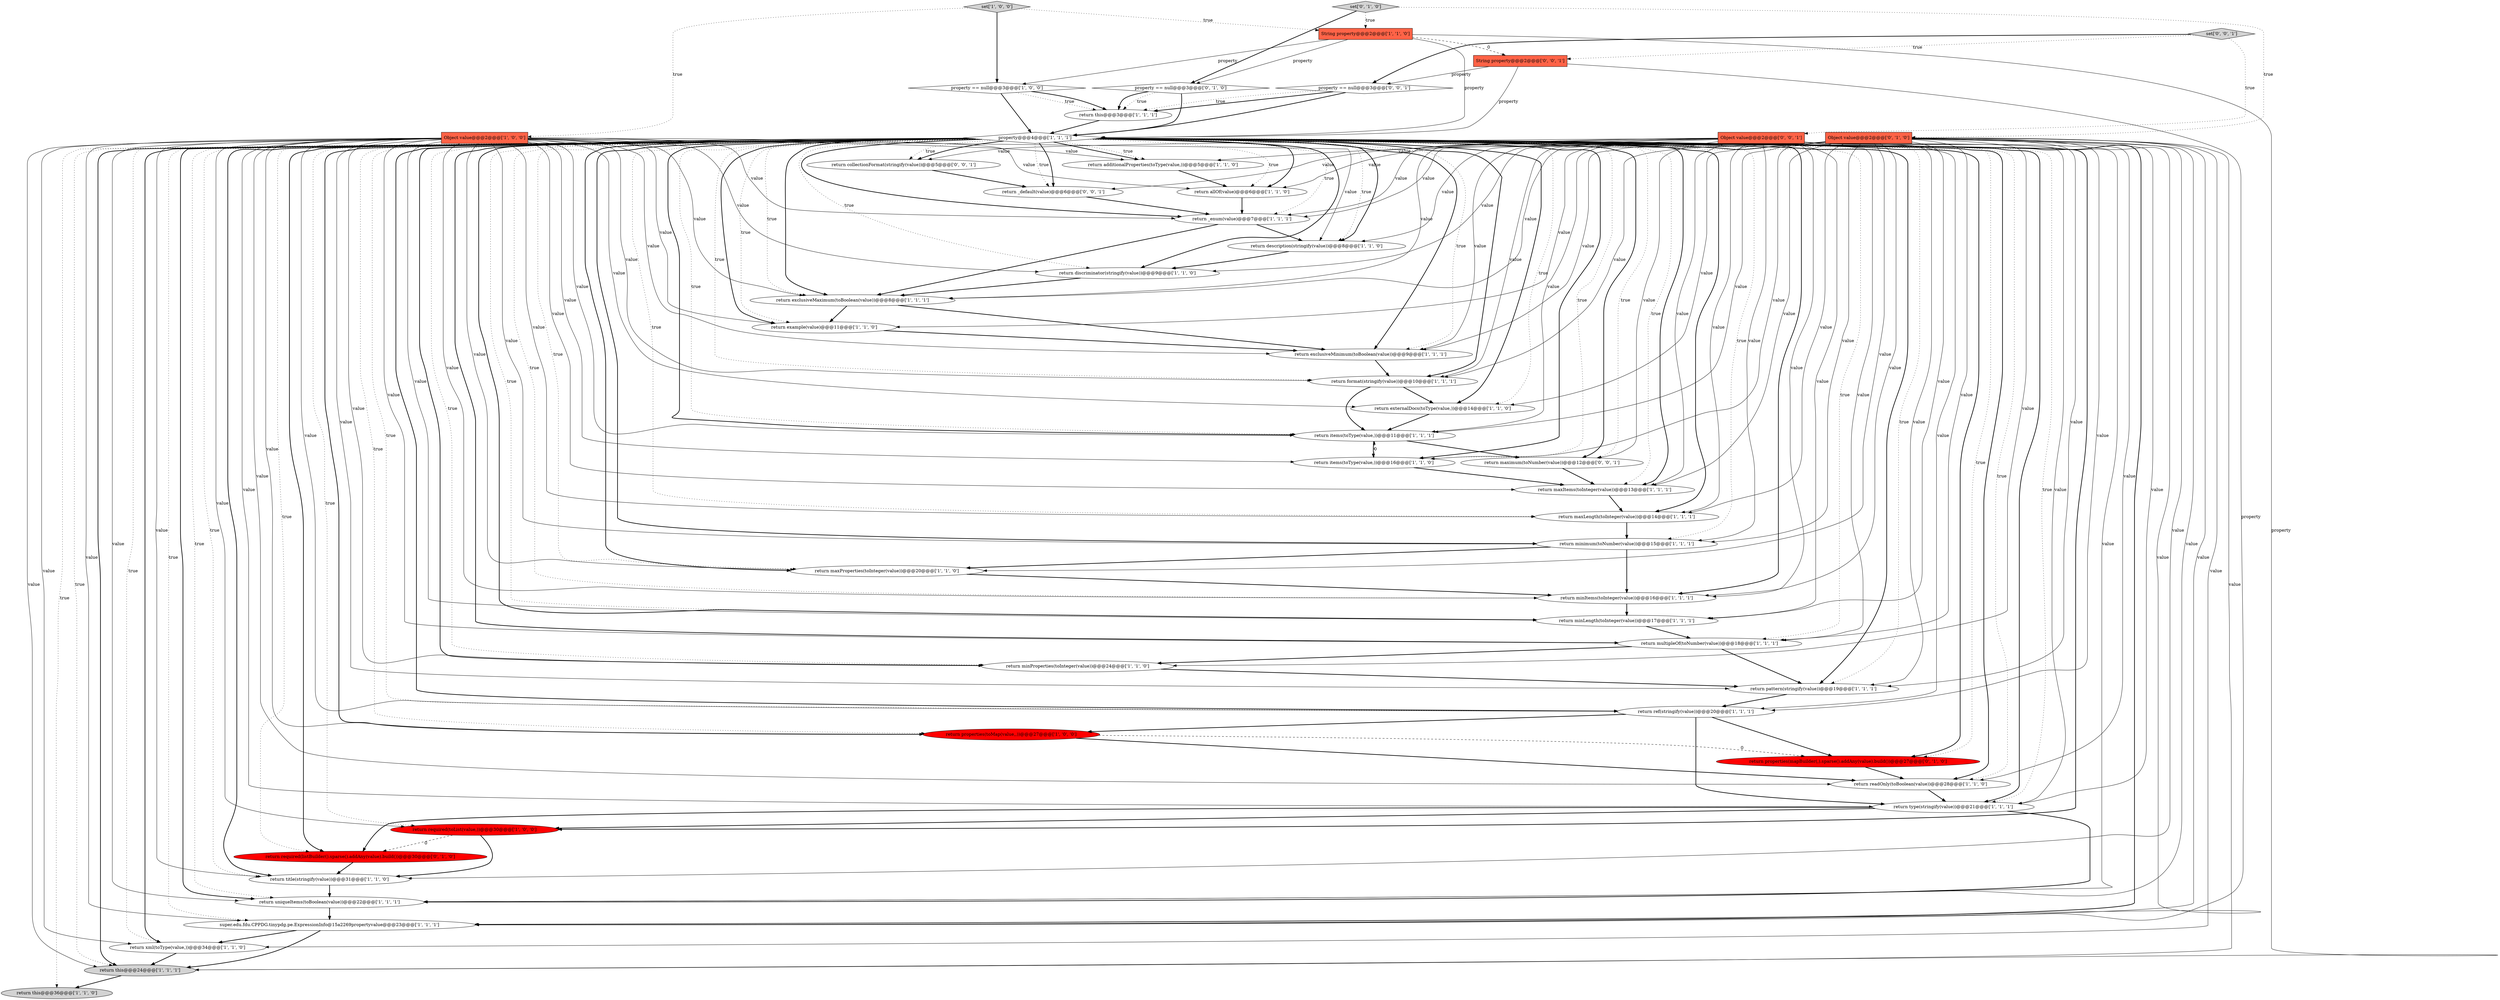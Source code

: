 digraph {
25 [style = filled, label = "return items(toType(value,))@@@11@@@['1', '1', '1']", fillcolor = white, shape = ellipse image = "AAA0AAABBB1BBB"];
14 [style = filled, label = "return this@@@24@@@['1', '1', '1']", fillcolor = lightgray, shape = ellipse image = "AAA0AAABBB1BBB"];
30 [style = filled, label = "return discriminator(stringify(value))@@@9@@@['1', '1', '0']", fillcolor = white, shape = ellipse image = "AAA0AAABBB1BBB"];
42 [style = filled, label = "return required(listBuilder().sparse().addAny(value).build())@@@30@@@['0', '1', '0']", fillcolor = red, shape = ellipse image = "AAA1AAABBB2BBB"];
35 [style = filled, label = "return allOf(value)@@@6@@@['1', '1', '0']", fillcolor = white, shape = ellipse image = "AAA0AAABBB1BBB"];
4 [style = filled, label = "return minLength(toInteger(value))@@@17@@@['1', '1', '1']", fillcolor = white, shape = ellipse image = "AAA0AAABBB1BBB"];
29 [style = filled, label = "return example(value)@@@11@@@['1', '1', '0']", fillcolor = white, shape = ellipse image = "AAA0AAABBB1BBB"];
10 [style = filled, label = "property@@@4@@@['1', '1', '1']", fillcolor = white, shape = diamond image = "AAA0AAABBB1BBB"];
38 [style = filled, label = "set['0', '1', '0']", fillcolor = lightgray, shape = diamond image = "AAA0AAABBB2BBB"];
7 [style = filled, label = "return type(stringify(value))@@@21@@@['1', '1', '1']", fillcolor = white, shape = ellipse image = "AAA0AAABBB1BBB"];
33 [style = filled, label = "return maxItems(toInteger(value))@@@13@@@['1', '1', '1']", fillcolor = white, shape = ellipse image = "AAA0AAABBB1BBB"];
16 [style = filled, label = "return externalDocs(toType(value,))@@@14@@@['1', '1', '0']", fillcolor = white, shape = ellipse image = "AAA0AAABBB1BBB"];
24 [style = filled, label = "return properties(toMap(value,,))@@@27@@@['1', '0', '0']", fillcolor = red, shape = ellipse image = "AAA1AAABBB1BBB"];
31 [style = filled, label = "return exclusiveMaximum(toBoolean(value))@@@8@@@['1', '1', '1']", fillcolor = white, shape = ellipse image = "AAA0AAABBB1BBB"];
8 [style = filled, label = "return description(stringify(value))@@@8@@@['1', '1', '0']", fillcolor = white, shape = ellipse image = "AAA0AAABBB1BBB"];
27 [style = filled, label = "return additionalProperties(toType(value,))@@@5@@@['1', '1', '0']", fillcolor = white, shape = ellipse image = "AAA0AAABBB1BBB"];
28 [style = filled, label = "return items(toType(value,))@@@16@@@['1', '1', '0']", fillcolor = white, shape = ellipse image = "AAA0AAABBB1BBB"];
26 [style = filled, label = "return readOnly(toBoolean(value))@@@28@@@['1', '1', '0']", fillcolor = white, shape = ellipse image = "AAA0AAABBB1BBB"];
32 [style = filled, label = "return minProperties(toInteger(value))@@@24@@@['1', '1', '0']", fillcolor = white, shape = ellipse image = "AAA0AAABBB1BBB"];
34 [style = filled, label = "String property@@@2@@@['1', '1', '0']", fillcolor = tomato, shape = box image = "AAA0AAABBB1BBB"];
1 [style = filled, label = "return maxLength(toInteger(value))@@@14@@@['1', '1', '1']", fillcolor = white, shape = ellipse image = "AAA0AAABBB1BBB"];
5 [style = filled, label = "return maxProperties(toInteger(value))@@@20@@@['1', '1', '0']", fillcolor = white, shape = ellipse image = "AAA0AAABBB1BBB"];
22 [style = filled, label = "return required(toList(value,))@@@30@@@['1', '0', '0']", fillcolor = red, shape = ellipse image = "AAA1AAABBB1BBB"];
11 [style = filled, label = "Object value@@@2@@@['1', '0', '0']", fillcolor = tomato, shape = box image = "AAA0AAABBB1BBB"];
48 [style = filled, label = "Object value@@@2@@@['0', '0', '1']", fillcolor = tomato, shape = box image = "AAA0AAABBB3BBB"];
41 [style = filled, label = "return properties(mapBuilder(,).sparse().addAny(value).build())@@@27@@@['0', '1', '0']", fillcolor = red, shape = ellipse image = "AAA1AAABBB2BBB"];
13 [style = filled, label = "return ref(stringify(value))@@@20@@@['1', '1', '1']", fillcolor = white, shape = ellipse image = "AAA0AAABBB1BBB"];
17 [style = filled, label = "return pattern(stringify(value))@@@19@@@['1', '1', '1']", fillcolor = white, shape = ellipse image = "AAA0AAABBB1BBB"];
36 [style = filled, label = "return exclusiveMinimum(toBoolean(value))@@@9@@@['1', '1', '1']", fillcolor = white, shape = ellipse image = "AAA0AAABBB1BBB"];
44 [style = filled, label = "return maximum(toNumber(value))@@@12@@@['0', '0', '1']", fillcolor = white, shape = ellipse image = "AAA0AAABBB3BBB"];
47 [style = filled, label = "return _default(value)@@@6@@@['0', '0', '1']", fillcolor = white, shape = ellipse image = "AAA0AAABBB3BBB"];
49 [style = filled, label = "String property@@@2@@@['0', '0', '1']", fillcolor = tomato, shape = box image = "AAA0AAABBB3BBB"];
0 [style = filled, label = "return uniqueItems(toBoolean(value))@@@22@@@['1', '1', '1']", fillcolor = white, shape = ellipse image = "AAA0AAABBB1BBB"];
40 [style = filled, label = "property == null@@@3@@@['0', '1', '0']", fillcolor = white, shape = diamond image = "AAA0AAABBB2BBB"];
19 [style = filled, label = "return this@@@3@@@['1', '1', '1']", fillcolor = white, shape = ellipse image = "AAA0AAABBB1BBB"];
23 [style = filled, label = "return xml(toType(value,))@@@34@@@['1', '1', '0']", fillcolor = white, shape = ellipse image = "AAA0AAABBB1BBB"];
39 [style = filled, label = "Object value@@@2@@@['0', '1', '0']", fillcolor = tomato, shape = box image = "AAA0AAABBB2BBB"];
12 [style = filled, label = "property == null@@@3@@@['1', '0', '0']", fillcolor = white, shape = diamond image = "AAA0AAABBB1BBB"];
3 [style = filled, label = "return title(stringify(value))@@@31@@@['1', '1', '0']", fillcolor = white, shape = ellipse image = "AAA0AAABBB1BBB"];
20 [style = filled, label = "return this@@@36@@@['1', '1', '0']", fillcolor = lightgray, shape = ellipse image = "AAA0AAABBB1BBB"];
15 [style = filled, label = "return _enum(value)@@@7@@@['1', '1', '1']", fillcolor = white, shape = ellipse image = "AAA0AAABBB1BBB"];
9 [style = filled, label = "super.edu.fdu.CPPDG.tinypdg.pe.ExpressionInfo@15a2269propertyvalue@@@23@@@['1', '1', '1']", fillcolor = white, shape = ellipse image = "AAA0AAABBB1BBB"];
18 [style = filled, label = "return multipleOf(toNumber(value))@@@18@@@['1', '1', '1']", fillcolor = white, shape = ellipse image = "AAA0AAABBB1BBB"];
37 [style = filled, label = "return format(stringify(value))@@@10@@@['1', '1', '1']", fillcolor = white, shape = ellipse image = "AAA0AAABBB1BBB"];
2 [style = filled, label = "return minimum(toNumber(value))@@@15@@@['1', '1', '1']", fillcolor = white, shape = ellipse image = "AAA0AAABBB1BBB"];
43 [style = filled, label = "set['0', '0', '1']", fillcolor = lightgray, shape = diamond image = "AAA0AAABBB3BBB"];
45 [style = filled, label = "return collectionFormat(stringify(value))@@@5@@@['0', '0', '1']", fillcolor = white, shape = ellipse image = "AAA0AAABBB3BBB"];
21 [style = filled, label = "return minItems(toInteger(value))@@@16@@@['1', '1', '1']", fillcolor = white, shape = ellipse image = "AAA0AAABBB1BBB"];
6 [style = filled, label = "set['1', '0', '0']", fillcolor = lightgray, shape = diamond image = "AAA0AAABBB1BBB"];
46 [style = filled, label = "property == null@@@3@@@['0', '0', '1']", fillcolor = white, shape = diamond image = "AAA0AAABBB3BBB"];
39->1 [style = solid, label="value"];
48->33 [style = solid, label="value"];
8->30 [style = bold, label=""];
10->8 [style = dotted, label="true"];
11->1 [style = solid, label="value"];
10->44 [style = dotted, label="true"];
11->2 [style = solid, label="value"];
38->34 [style = dotted, label="true"];
10->24 [style = bold, label=""];
10->31 [style = dotted, label="true"];
38->39 [style = dotted, label="true"];
34->14 [style = solid, label="property"];
10->3 [style = dotted, label="true"];
10->35 [style = bold, label=""];
10->32 [style = bold, label=""];
10->17 [style = bold, label=""];
10->41 [style = bold, label=""];
48->25 [style = solid, label="value"];
10->30 [style = dotted, label="true"];
10->32 [style = dotted, label="true"];
25->44 [style = bold, label=""];
10->29 [style = dotted, label="true"];
39->23 [style = solid, label="value"];
10->42 [style = dotted, label="true"];
12->10 [style = bold, label=""];
22->42 [style = dashed, label="0"];
10->47 [style = dotted, label="true"];
10->8 [style = bold, label=""];
10->20 [style = dotted, label="true"];
39->25 [style = solid, label="value"];
11->30 [style = solid, label="value"];
39->13 [style = solid, label="value"];
18->32 [style = bold, label=""];
9->14 [style = bold, label=""];
42->3 [style = bold, label=""];
11->4 [style = solid, label="value"];
11->37 [style = solid, label="value"];
48->37 [style = solid, label="value"];
11->21 [style = solid, label="value"];
10->1 [style = dotted, label="true"];
6->11 [style = dotted, label="true"];
10->4 [style = dotted, label="true"];
10->16 [style = dotted, label="true"];
49->10 [style = solid, label="property"];
11->15 [style = solid, label="value"];
11->31 [style = solid, label="value"];
39->21 [style = solid, label="value"];
48->44 [style = solid, label="value"];
14->20 [style = bold, label=""];
48->7 [style = solid, label="value"];
10->18 [style = dotted, label="true"];
29->36 [style = bold, label=""];
39->30 [style = solid, label="value"];
39->37 [style = solid, label="value"];
25->28 [style = bold, label=""];
24->41 [style = dashed, label="0"];
10->31 [style = bold, label=""];
26->7 [style = bold, label=""];
11->14 [style = solid, label="value"];
48->9 [style = solid, label="value"];
11->28 [style = solid, label="value"];
10->14 [style = bold, label=""];
39->31 [style = solid, label="value"];
48->47 [style = solid, label="value"];
31->29 [style = bold, label=""];
39->8 [style = solid, label="value"];
11->17 [style = solid, label="value"];
10->26 [style = bold, label=""];
4->18 [style = bold, label=""];
10->21 [style = bold, label=""];
7->0 [style = bold, label=""];
10->7 [style = bold, label=""];
39->27 [style = solid, label="value"];
43->46 [style = bold, label=""];
3->0 [style = bold, label=""];
11->26 [style = solid, label="value"];
11->22 [style = solid, label="value"];
23->14 [style = bold, label=""];
11->13 [style = solid, label="value"];
5->21 [style = bold, label=""];
39->26 [style = solid, label="value"];
48->36 [style = solid, label="value"];
39->7 [style = solid, label="value"];
11->32 [style = solid, label="value"];
10->25 [style = dotted, label="true"];
10->23 [style = dotted, label="true"];
10->44 [style = bold, label=""];
12->19 [style = dotted, label="true"];
11->0 [style = solid, label="value"];
10->25 [style = bold, label=""];
15->31 [style = bold, label=""];
10->24 [style = dotted, label="true"];
2->21 [style = bold, label=""];
10->0 [style = bold, label=""];
48->4 [style = solid, label="value"];
10->45 [style = bold, label=""];
7->42 [style = bold, label=""];
49->46 [style = solid, label="property"];
34->10 [style = solid, label="property"];
39->5 [style = solid, label="value"];
10->26 [style = dotted, label="true"];
10->0 [style = dotted, label="true"];
43->49 [style = dotted, label="true"];
10->2 [style = bold, label=""];
36->37 [style = bold, label=""];
46->19 [style = bold, label=""];
10->1 [style = bold, label=""];
11->24 [style = solid, label="value"];
39->3 [style = solid, label="value"];
48->31 [style = solid, label="value"];
37->16 [style = bold, label=""];
32->17 [style = bold, label=""];
34->49 [style = dashed, label="0"];
21->4 [style = bold, label=""];
10->18 [style = bold, label=""];
11->29 [style = solid, label="value"];
11->5 [style = solid, label="value"];
11->36 [style = solid, label="value"];
13->24 [style = bold, label=""];
10->28 [style = dotted, label="true"];
39->4 [style = solid, label="value"];
35->15 [style = bold, label=""];
39->33 [style = solid, label="value"];
39->29 [style = solid, label="value"];
37->25 [style = bold, label=""];
34->12 [style = solid, label="property"];
46->10 [style = bold, label=""];
44->33 [style = bold, label=""];
40->19 [style = bold, label=""];
31->36 [style = bold, label=""];
19->10 [style = bold, label=""];
10->41 [style = dotted, label="true"];
10->45 [style = dotted, label="true"];
34->40 [style = solid, label="property"];
28->25 [style = dashed, label="0"];
39->14 [style = solid, label="value"];
48->45 [style = solid, label="value"];
10->9 [style = dotted, label="true"];
11->27 [style = solid, label="value"];
46->19 [style = dotted, label="true"];
10->35 [style = dotted, label="true"];
27->35 [style = bold, label=""];
10->17 [style = dotted, label="true"];
13->41 [style = bold, label=""];
39->18 [style = solid, label="value"];
48->21 [style = solid, label="value"];
24->26 [style = bold, label=""];
7->22 [style = bold, label=""];
11->9 [style = solid, label="value"];
39->32 [style = solid, label="value"];
48->13 [style = solid, label="value"];
10->16 [style = bold, label=""];
10->13 [style = dotted, label="true"];
10->5 [style = bold, label=""];
10->2 [style = dotted, label="true"];
10->13 [style = bold, label=""];
10->23 [style = bold, label=""];
30->31 [style = bold, label=""];
43->48 [style = dotted, label="true"];
11->18 [style = solid, label="value"];
48->17 [style = solid, label="value"];
10->33 [style = bold, label=""];
10->9 [style = bold, label=""];
1->2 [style = bold, label=""];
17->13 [style = bold, label=""];
38->40 [style = bold, label=""];
10->37 [style = dotted, label="true"];
39->15 [style = solid, label="value"];
10->30 [style = bold, label=""];
15->8 [style = bold, label=""];
40->19 [style = dotted, label="true"];
2->5 [style = bold, label=""];
49->9 [style = solid, label="property"];
10->37 [style = bold, label=""];
6->12 [style = bold, label=""];
10->22 [style = bold, label=""];
48->1 [style = solid, label="value"];
40->10 [style = bold, label=""];
48->0 [style = solid, label="value"];
0->9 [style = bold, label=""];
10->28 [style = bold, label=""];
10->15 [style = bold, label=""];
47->15 [style = bold, label=""];
11->3 [style = solid, label="value"];
10->27 [style = bold, label=""];
39->28 [style = solid, label="value"];
18->17 [style = bold, label=""];
10->3 [style = bold, label=""];
16->25 [style = bold, label=""];
33->1 [style = bold, label=""];
11->23 [style = solid, label="value"];
39->2 [style = solid, label="value"];
10->33 [style = dotted, label="true"];
48->18 [style = solid, label="value"];
10->5 [style = dotted, label="true"];
39->35 [style = solid, label="value"];
48->2 [style = solid, label="value"];
11->7 [style = solid, label="value"];
10->36 [style = bold, label=""];
39->16 [style = solid, label="value"];
39->36 [style = solid, label="value"];
10->14 [style = dotted, label="true"];
10->15 [style = dotted, label="true"];
22->3 [style = bold, label=""];
39->17 [style = solid, label="value"];
9->23 [style = bold, label=""];
10->36 [style = dotted, label="true"];
11->8 [style = solid, label="value"];
28->33 [style = bold, label=""];
10->29 [style = bold, label=""];
11->16 [style = solid, label="value"];
10->42 [style = bold, label=""];
13->7 [style = bold, label=""];
39->9 [style = solid, label="value"];
48->15 [style = solid, label="value"];
10->47 [style = bold, label=""];
11->33 [style = solid, label="value"];
6->34 [style = dotted, label="true"];
10->22 [style = dotted, label="true"];
10->4 [style = bold, label=""];
45->47 [style = bold, label=""];
10->27 [style = dotted, label="true"];
41->26 [style = bold, label=""];
12->19 [style = bold, label=""];
11->35 [style = solid, label="value"];
11->25 [style = solid, label="value"];
10->21 [style = dotted, label="true"];
39->0 [style = solid, label="value"];
10->7 [style = dotted, label="true"];
}
